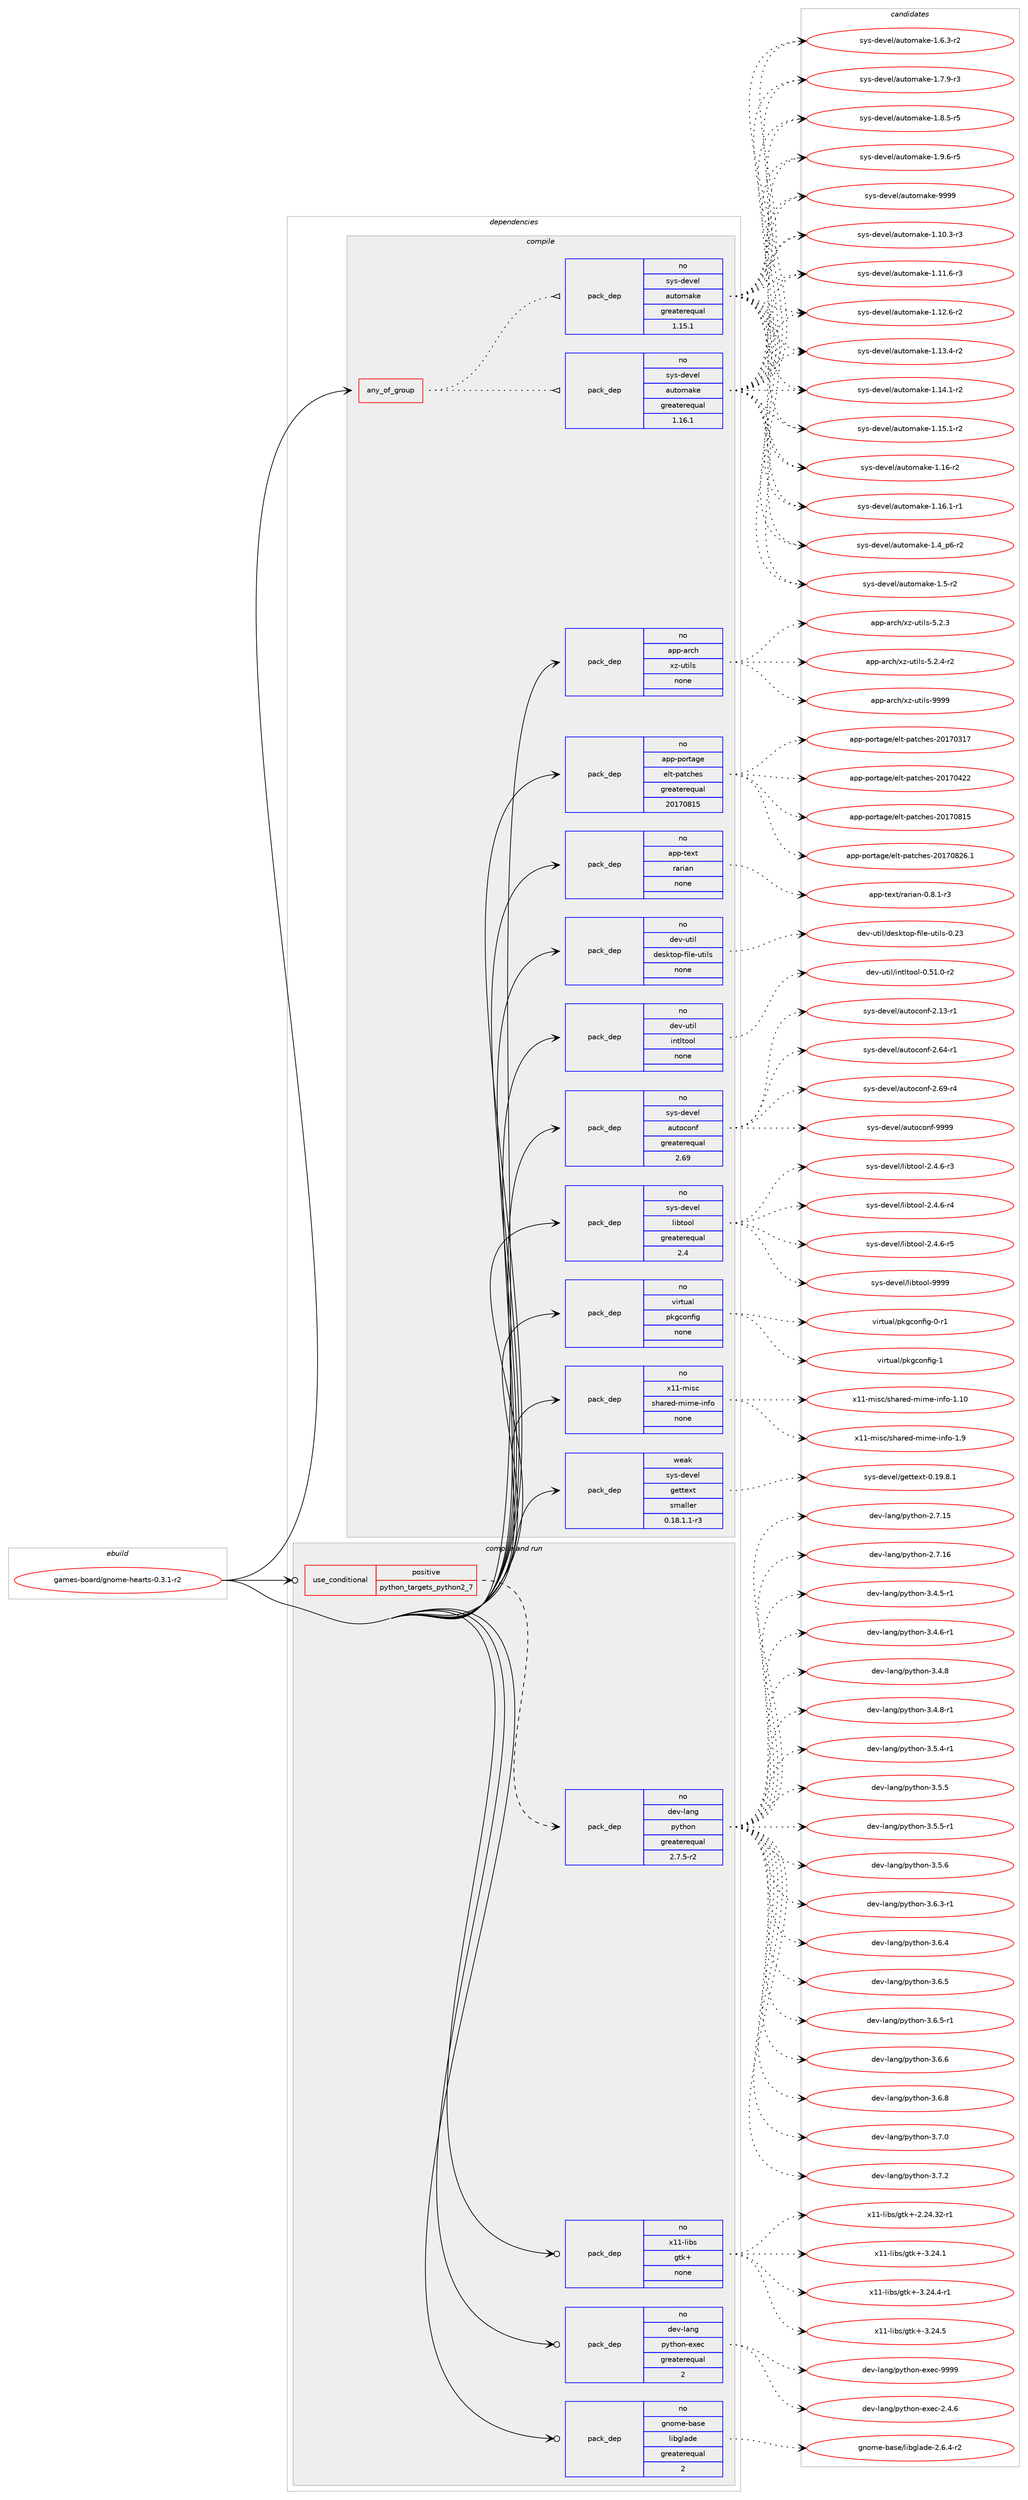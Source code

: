digraph prolog {

# *************
# Graph options
# *************

newrank=true;
concentrate=true;
compound=true;
graph [rankdir=LR,fontname=Helvetica,fontsize=10,ranksep=1.5];#, ranksep=2.5, nodesep=0.2];
edge  [arrowhead=vee];
node  [fontname=Helvetica,fontsize=10];

# **********
# The ebuild
# **********

subgraph cluster_leftcol {
color=gray;
rank=same;
label=<<i>ebuild</i>>;
id [label="games-board/gnome-hearts-0.3.1-r2", color=red, width=4, href="../games-board/gnome-hearts-0.3.1-r2.svg"];
}

# ****************
# The dependencies
# ****************

subgraph cluster_midcol {
color=gray;
label=<<i>dependencies</i>>;
subgraph cluster_compile {
fillcolor="#eeeeee";
style=filled;
label=<<i>compile</i>>;
subgraph any23229 {
dependency1554984 [label=<<TABLE BORDER="0" CELLBORDER="1" CELLSPACING="0" CELLPADDING="4"><TR><TD CELLPADDING="10">any_of_group</TD></TR></TABLE>>, shape=none, color=red];subgraph pack1105028 {
dependency1554985 [label=<<TABLE BORDER="0" CELLBORDER="1" CELLSPACING="0" CELLPADDING="4" WIDTH="220"><TR><TD ROWSPAN="6" CELLPADDING="30">pack_dep</TD></TR><TR><TD WIDTH="110">no</TD></TR><TR><TD>sys-devel</TD></TR><TR><TD>automake</TD></TR><TR><TD>greaterequal</TD></TR><TR><TD>1.16.1</TD></TR></TABLE>>, shape=none, color=blue];
}
dependency1554984:e -> dependency1554985:w [weight=20,style="dotted",arrowhead="oinv"];
subgraph pack1105029 {
dependency1554986 [label=<<TABLE BORDER="0" CELLBORDER="1" CELLSPACING="0" CELLPADDING="4" WIDTH="220"><TR><TD ROWSPAN="6" CELLPADDING="30">pack_dep</TD></TR><TR><TD WIDTH="110">no</TD></TR><TR><TD>sys-devel</TD></TR><TR><TD>automake</TD></TR><TR><TD>greaterequal</TD></TR><TR><TD>1.15.1</TD></TR></TABLE>>, shape=none, color=blue];
}
dependency1554984:e -> dependency1554986:w [weight=20,style="dotted",arrowhead="oinv"];
}
id:e -> dependency1554984:w [weight=20,style="solid",arrowhead="vee"];
subgraph pack1105030 {
dependency1554987 [label=<<TABLE BORDER="0" CELLBORDER="1" CELLSPACING="0" CELLPADDING="4" WIDTH="220"><TR><TD ROWSPAN="6" CELLPADDING="30">pack_dep</TD></TR><TR><TD WIDTH="110">no</TD></TR><TR><TD>app-arch</TD></TR><TR><TD>xz-utils</TD></TR><TR><TD>none</TD></TR><TR><TD></TD></TR></TABLE>>, shape=none, color=blue];
}
id:e -> dependency1554987:w [weight=20,style="solid",arrowhead="vee"];
subgraph pack1105031 {
dependency1554988 [label=<<TABLE BORDER="0" CELLBORDER="1" CELLSPACING="0" CELLPADDING="4" WIDTH="220"><TR><TD ROWSPAN="6" CELLPADDING="30">pack_dep</TD></TR><TR><TD WIDTH="110">no</TD></TR><TR><TD>app-portage</TD></TR><TR><TD>elt-patches</TD></TR><TR><TD>greaterequal</TD></TR><TR><TD>20170815</TD></TR></TABLE>>, shape=none, color=blue];
}
id:e -> dependency1554988:w [weight=20,style="solid",arrowhead="vee"];
subgraph pack1105032 {
dependency1554989 [label=<<TABLE BORDER="0" CELLBORDER="1" CELLSPACING="0" CELLPADDING="4" WIDTH="220"><TR><TD ROWSPAN="6" CELLPADDING="30">pack_dep</TD></TR><TR><TD WIDTH="110">no</TD></TR><TR><TD>app-text</TD></TR><TR><TD>rarian</TD></TR><TR><TD>none</TD></TR><TR><TD></TD></TR></TABLE>>, shape=none, color=blue];
}
id:e -> dependency1554989:w [weight=20,style="solid",arrowhead="vee"];
subgraph pack1105033 {
dependency1554990 [label=<<TABLE BORDER="0" CELLBORDER="1" CELLSPACING="0" CELLPADDING="4" WIDTH="220"><TR><TD ROWSPAN="6" CELLPADDING="30">pack_dep</TD></TR><TR><TD WIDTH="110">no</TD></TR><TR><TD>dev-util</TD></TR><TR><TD>desktop-file-utils</TD></TR><TR><TD>none</TD></TR><TR><TD></TD></TR></TABLE>>, shape=none, color=blue];
}
id:e -> dependency1554990:w [weight=20,style="solid",arrowhead="vee"];
subgraph pack1105034 {
dependency1554991 [label=<<TABLE BORDER="0" CELLBORDER="1" CELLSPACING="0" CELLPADDING="4" WIDTH="220"><TR><TD ROWSPAN="6" CELLPADDING="30">pack_dep</TD></TR><TR><TD WIDTH="110">no</TD></TR><TR><TD>dev-util</TD></TR><TR><TD>intltool</TD></TR><TR><TD>none</TD></TR><TR><TD></TD></TR></TABLE>>, shape=none, color=blue];
}
id:e -> dependency1554991:w [weight=20,style="solid",arrowhead="vee"];
subgraph pack1105035 {
dependency1554992 [label=<<TABLE BORDER="0" CELLBORDER="1" CELLSPACING="0" CELLPADDING="4" WIDTH="220"><TR><TD ROWSPAN="6" CELLPADDING="30">pack_dep</TD></TR><TR><TD WIDTH="110">no</TD></TR><TR><TD>sys-devel</TD></TR><TR><TD>autoconf</TD></TR><TR><TD>greaterequal</TD></TR><TR><TD>2.69</TD></TR></TABLE>>, shape=none, color=blue];
}
id:e -> dependency1554992:w [weight=20,style="solid",arrowhead="vee"];
subgraph pack1105036 {
dependency1554993 [label=<<TABLE BORDER="0" CELLBORDER="1" CELLSPACING="0" CELLPADDING="4" WIDTH="220"><TR><TD ROWSPAN="6" CELLPADDING="30">pack_dep</TD></TR><TR><TD WIDTH="110">no</TD></TR><TR><TD>sys-devel</TD></TR><TR><TD>libtool</TD></TR><TR><TD>greaterequal</TD></TR><TR><TD>2.4</TD></TR></TABLE>>, shape=none, color=blue];
}
id:e -> dependency1554993:w [weight=20,style="solid",arrowhead="vee"];
subgraph pack1105037 {
dependency1554994 [label=<<TABLE BORDER="0" CELLBORDER="1" CELLSPACING="0" CELLPADDING="4" WIDTH="220"><TR><TD ROWSPAN="6" CELLPADDING="30">pack_dep</TD></TR><TR><TD WIDTH="110">no</TD></TR><TR><TD>virtual</TD></TR><TR><TD>pkgconfig</TD></TR><TR><TD>none</TD></TR><TR><TD></TD></TR></TABLE>>, shape=none, color=blue];
}
id:e -> dependency1554994:w [weight=20,style="solid",arrowhead="vee"];
subgraph pack1105038 {
dependency1554995 [label=<<TABLE BORDER="0" CELLBORDER="1" CELLSPACING="0" CELLPADDING="4" WIDTH="220"><TR><TD ROWSPAN="6" CELLPADDING="30">pack_dep</TD></TR><TR><TD WIDTH="110">no</TD></TR><TR><TD>x11-misc</TD></TR><TR><TD>shared-mime-info</TD></TR><TR><TD>none</TD></TR><TR><TD></TD></TR></TABLE>>, shape=none, color=blue];
}
id:e -> dependency1554995:w [weight=20,style="solid",arrowhead="vee"];
subgraph pack1105039 {
dependency1554996 [label=<<TABLE BORDER="0" CELLBORDER="1" CELLSPACING="0" CELLPADDING="4" WIDTH="220"><TR><TD ROWSPAN="6" CELLPADDING="30">pack_dep</TD></TR><TR><TD WIDTH="110">weak</TD></TR><TR><TD>sys-devel</TD></TR><TR><TD>gettext</TD></TR><TR><TD>smaller</TD></TR><TR><TD>0.18.1.1-r3</TD></TR></TABLE>>, shape=none, color=blue];
}
id:e -> dependency1554996:w [weight=20,style="solid",arrowhead="vee"];
}
subgraph cluster_compileandrun {
fillcolor="#eeeeee";
style=filled;
label=<<i>compile and run</i>>;
subgraph cond426134 {
dependency1554997 [label=<<TABLE BORDER="0" CELLBORDER="1" CELLSPACING="0" CELLPADDING="4"><TR><TD ROWSPAN="3" CELLPADDING="10">use_conditional</TD></TR><TR><TD>positive</TD></TR><TR><TD>python_targets_python2_7</TD></TR></TABLE>>, shape=none, color=red];
subgraph pack1105040 {
dependency1554998 [label=<<TABLE BORDER="0" CELLBORDER="1" CELLSPACING="0" CELLPADDING="4" WIDTH="220"><TR><TD ROWSPAN="6" CELLPADDING="30">pack_dep</TD></TR><TR><TD WIDTH="110">no</TD></TR><TR><TD>dev-lang</TD></TR><TR><TD>python</TD></TR><TR><TD>greaterequal</TD></TR><TR><TD>2.7.5-r2</TD></TR></TABLE>>, shape=none, color=blue];
}
dependency1554997:e -> dependency1554998:w [weight=20,style="dashed",arrowhead="vee"];
}
id:e -> dependency1554997:w [weight=20,style="solid",arrowhead="odotvee"];
subgraph pack1105041 {
dependency1554999 [label=<<TABLE BORDER="0" CELLBORDER="1" CELLSPACING="0" CELLPADDING="4" WIDTH="220"><TR><TD ROWSPAN="6" CELLPADDING="30">pack_dep</TD></TR><TR><TD WIDTH="110">no</TD></TR><TR><TD>dev-lang</TD></TR><TR><TD>python-exec</TD></TR><TR><TD>greaterequal</TD></TR><TR><TD>2</TD></TR></TABLE>>, shape=none, color=blue];
}
id:e -> dependency1554999:w [weight=20,style="solid",arrowhead="odotvee"];
subgraph pack1105042 {
dependency1555000 [label=<<TABLE BORDER="0" CELLBORDER="1" CELLSPACING="0" CELLPADDING="4" WIDTH="220"><TR><TD ROWSPAN="6" CELLPADDING="30">pack_dep</TD></TR><TR><TD WIDTH="110">no</TD></TR><TR><TD>gnome-base</TD></TR><TR><TD>libglade</TD></TR><TR><TD>greaterequal</TD></TR><TR><TD>2</TD></TR></TABLE>>, shape=none, color=blue];
}
id:e -> dependency1555000:w [weight=20,style="solid",arrowhead="odotvee"];
subgraph pack1105043 {
dependency1555001 [label=<<TABLE BORDER="0" CELLBORDER="1" CELLSPACING="0" CELLPADDING="4" WIDTH="220"><TR><TD ROWSPAN="6" CELLPADDING="30">pack_dep</TD></TR><TR><TD WIDTH="110">no</TD></TR><TR><TD>x11-libs</TD></TR><TR><TD>gtk+</TD></TR><TR><TD>none</TD></TR><TR><TD></TD></TR></TABLE>>, shape=none, color=blue];
}
id:e -> dependency1555001:w [weight=20,style="solid",arrowhead="odotvee"];
}
subgraph cluster_run {
fillcolor="#eeeeee";
style=filled;
label=<<i>run</i>>;
}
}

# **************
# The candidates
# **************

subgraph cluster_choices {
rank=same;
color=gray;
label=<<i>candidates</i>>;

subgraph choice1105028 {
color=black;
nodesep=1;
choice11512111545100101118101108479711711611110997107101454946494846514511451 [label="sys-devel/automake-1.10.3-r3", color=red, width=4,href="../sys-devel/automake-1.10.3-r3.svg"];
choice11512111545100101118101108479711711611110997107101454946494946544511451 [label="sys-devel/automake-1.11.6-r3", color=red, width=4,href="../sys-devel/automake-1.11.6-r3.svg"];
choice11512111545100101118101108479711711611110997107101454946495046544511450 [label="sys-devel/automake-1.12.6-r2", color=red, width=4,href="../sys-devel/automake-1.12.6-r2.svg"];
choice11512111545100101118101108479711711611110997107101454946495146524511450 [label="sys-devel/automake-1.13.4-r2", color=red, width=4,href="../sys-devel/automake-1.13.4-r2.svg"];
choice11512111545100101118101108479711711611110997107101454946495246494511450 [label="sys-devel/automake-1.14.1-r2", color=red, width=4,href="../sys-devel/automake-1.14.1-r2.svg"];
choice11512111545100101118101108479711711611110997107101454946495346494511450 [label="sys-devel/automake-1.15.1-r2", color=red, width=4,href="../sys-devel/automake-1.15.1-r2.svg"];
choice1151211154510010111810110847971171161111099710710145494649544511450 [label="sys-devel/automake-1.16-r2", color=red, width=4,href="../sys-devel/automake-1.16-r2.svg"];
choice11512111545100101118101108479711711611110997107101454946495446494511449 [label="sys-devel/automake-1.16.1-r1", color=red, width=4,href="../sys-devel/automake-1.16.1-r1.svg"];
choice115121115451001011181011084797117116111109971071014549465295112544511450 [label="sys-devel/automake-1.4_p6-r2", color=red, width=4,href="../sys-devel/automake-1.4_p6-r2.svg"];
choice11512111545100101118101108479711711611110997107101454946534511450 [label="sys-devel/automake-1.5-r2", color=red, width=4,href="../sys-devel/automake-1.5-r2.svg"];
choice115121115451001011181011084797117116111109971071014549465446514511450 [label="sys-devel/automake-1.6.3-r2", color=red, width=4,href="../sys-devel/automake-1.6.3-r2.svg"];
choice115121115451001011181011084797117116111109971071014549465546574511451 [label="sys-devel/automake-1.7.9-r3", color=red, width=4,href="../sys-devel/automake-1.7.9-r3.svg"];
choice115121115451001011181011084797117116111109971071014549465646534511453 [label="sys-devel/automake-1.8.5-r5", color=red, width=4,href="../sys-devel/automake-1.8.5-r5.svg"];
choice115121115451001011181011084797117116111109971071014549465746544511453 [label="sys-devel/automake-1.9.6-r5", color=red, width=4,href="../sys-devel/automake-1.9.6-r5.svg"];
choice115121115451001011181011084797117116111109971071014557575757 [label="sys-devel/automake-9999", color=red, width=4,href="../sys-devel/automake-9999.svg"];
dependency1554985:e -> choice11512111545100101118101108479711711611110997107101454946494846514511451:w [style=dotted,weight="100"];
dependency1554985:e -> choice11512111545100101118101108479711711611110997107101454946494946544511451:w [style=dotted,weight="100"];
dependency1554985:e -> choice11512111545100101118101108479711711611110997107101454946495046544511450:w [style=dotted,weight="100"];
dependency1554985:e -> choice11512111545100101118101108479711711611110997107101454946495146524511450:w [style=dotted,weight="100"];
dependency1554985:e -> choice11512111545100101118101108479711711611110997107101454946495246494511450:w [style=dotted,weight="100"];
dependency1554985:e -> choice11512111545100101118101108479711711611110997107101454946495346494511450:w [style=dotted,weight="100"];
dependency1554985:e -> choice1151211154510010111810110847971171161111099710710145494649544511450:w [style=dotted,weight="100"];
dependency1554985:e -> choice11512111545100101118101108479711711611110997107101454946495446494511449:w [style=dotted,weight="100"];
dependency1554985:e -> choice115121115451001011181011084797117116111109971071014549465295112544511450:w [style=dotted,weight="100"];
dependency1554985:e -> choice11512111545100101118101108479711711611110997107101454946534511450:w [style=dotted,weight="100"];
dependency1554985:e -> choice115121115451001011181011084797117116111109971071014549465446514511450:w [style=dotted,weight="100"];
dependency1554985:e -> choice115121115451001011181011084797117116111109971071014549465546574511451:w [style=dotted,weight="100"];
dependency1554985:e -> choice115121115451001011181011084797117116111109971071014549465646534511453:w [style=dotted,weight="100"];
dependency1554985:e -> choice115121115451001011181011084797117116111109971071014549465746544511453:w [style=dotted,weight="100"];
dependency1554985:e -> choice115121115451001011181011084797117116111109971071014557575757:w [style=dotted,weight="100"];
}
subgraph choice1105029 {
color=black;
nodesep=1;
choice11512111545100101118101108479711711611110997107101454946494846514511451 [label="sys-devel/automake-1.10.3-r3", color=red, width=4,href="../sys-devel/automake-1.10.3-r3.svg"];
choice11512111545100101118101108479711711611110997107101454946494946544511451 [label="sys-devel/automake-1.11.6-r3", color=red, width=4,href="../sys-devel/automake-1.11.6-r3.svg"];
choice11512111545100101118101108479711711611110997107101454946495046544511450 [label="sys-devel/automake-1.12.6-r2", color=red, width=4,href="../sys-devel/automake-1.12.6-r2.svg"];
choice11512111545100101118101108479711711611110997107101454946495146524511450 [label="sys-devel/automake-1.13.4-r2", color=red, width=4,href="../sys-devel/automake-1.13.4-r2.svg"];
choice11512111545100101118101108479711711611110997107101454946495246494511450 [label="sys-devel/automake-1.14.1-r2", color=red, width=4,href="../sys-devel/automake-1.14.1-r2.svg"];
choice11512111545100101118101108479711711611110997107101454946495346494511450 [label="sys-devel/automake-1.15.1-r2", color=red, width=4,href="../sys-devel/automake-1.15.1-r2.svg"];
choice1151211154510010111810110847971171161111099710710145494649544511450 [label="sys-devel/automake-1.16-r2", color=red, width=4,href="../sys-devel/automake-1.16-r2.svg"];
choice11512111545100101118101108479711711611110997107101454946495446494511449 [label="sys-devel/automake-1.16.1-r1", color=red, width=4,href="../sys-devel/automake-1.16.1-r1.svg"];
choice115121115451001011181011084797117116111109971071014549465295112544511450 [label="sys-devel/automake-1.4_p6-r2", color=red, width=4,href="../sys-devel/automake-1.4_p6-r2.svg"];
choice11512111545100101118101108479711711611110997107101454946534511450 [label="sys-devel/automake-1.5-r2", color=red, width=4,href="../sys-devel/automake-1.5-r2.svg"];
choice115121115451001011181011084797117116111109971071014549465446514511450 [label="sys-devel/automake-1.6.3-r2", color=red, width=4,href="../sys-devel/automake-1.6.3-r2.svg"];
choice115121115451001011181011084797117116111109971071014549465546574511451 [label="sys-devel/automake-1.7.9-r3", color=red, width=4,href="../sys-devel/automake-1.7.9-r3.svg"];
choice115121115451001011181011084797117116111109971071014549465646534511453 [label="sys-devel/automake-1.8.5-r5", color=red, width=4,href="../sys-devel/automake-1.8.5-r5.svg"];
choice115121115451001011181011084797117116111109971071014549465746544511453 [label="sys-devel/automake-1.9.6-r5", color=red, width=4,href="../sys-devel/automake-1.9.6-r5.svg"];
choice115121115451001011181011084797117116111109971071014557575757 [label="sys-devel/automake-9999", color=red, width=4,href="../sys-devel/automake-9999.svg"];
dependency1554986:e -> choice11512111545100101118101108479711711611110997107101454946494846514511451:w [style=dotted,weight="100"];
dependency1554986:e -> choice11512111545100101118101108479711711611110997107101454946494946544511451:w [style=dotted,weight="100"];
dependency1554986:e -> choice11512111545100101118101108479711711611110997107101454946495046544511450:w [style=dotted,weight="100"];
dependency1554986:e -> choice11512111545100101118101108479711711611110997107101454946495146524511450:w [style=dotted,weight="100"];
dependency1554986:e -> choice11512111545100101118101108479711711611110997107101454946495246494511450:w [style=dotted,weight="100"];
dependency1554986:e -> choice11512111545100101118101108479711711611110997107101454946495346494511450:w [style=dotted,weight="100"];
dependency1554986:e -> choice1151211154510010111810110847971171161111099710710145494649544511450:w [style=dotted,weight="100"];
dependency1554986:e -> choice11512111545100101118101108479711711611110997107101454946495446494511449:w [style=dotted,weight="100"];
dependency1554986:e -> choice115121115451001011181011084797117116111109971071014549465295112544511450:w [style=dotted,weight="100"];
dependency1554986:e -> choice11512111545100101118101108479711711611110997107101454946534511450:w [style=dotted,weight="100"];
dependency1554986:e -> choice115121115451001011181011084797117116111109971071014549465446514511450:w [style=dotted,weight="100"];
dependency1554986:e -> choice115121115451001011181011084797117116111109971071014549465546574511451:w [style=dotted,weight="100"];
dependency1554986:e -> choice115121115451001011181011084797117116111109971071014549465646534511453:w [style=dotted,weight="100"];
dependency1554986:e -> choice115121115451001011181011084797117116111109971071014549465746544511453:w [style=dotted,weight="100"];
dependency1554986:e -> choice115121115451001011181011084797117116111109971071014557575757:w [style=dotted,weight="100"];
}
subgraph choice1105030 {
color=black;
nodesep=1;
choice971121124597114991044712012245117116105108115455346504651 [label="app-arch/xz-utils-5.2.3", color=red, width=4,href="../app-arch/xz-utils-5.2.3.svg"];
choice9711211245971149910447120122451171161051081154553465046524511450 [label="app-arch/xz-utils-5.2.4-r2", color=red, width=4,href="../app-arch/xz-utils-5.2.4-r2.svg"];
choice9711211245971149910447120122451171161051081154557575757 [label="app-arch/xz-utils-9999", color=red, width=4,href="../app-arch/xz-utils-9999.svg"];
dependency1554987:e -> choice971121124597114991044712012245117116105108115455346504651:w [style=dotted,weight="100"];
dependency1554987:e -> choice9711211245971149910447120122451171161051081154553465046524511450:w [style=dotted,weight="100"];
dependency1554987:e -> choice9711211245971149910447120122451171161051081154557575757:w [style=dotted,weight="100"];
}
subgraph choice1105031 {
color=black;
nodesep=1;
choice97112112451121111141169710310147101108116451129711699104101115455048495548514955 [label="app-portage/elt-patches-20170317", color=red, width=4,href="../app-portage/elt-patches-20170317.svg"];
choice97112112451121111141169710310147101108116451129711699104101115455048495548525050 [label="app-portage/elt-patches-20170422", color=red, width=4,href="../app-portage/elt-patches-20170422.svg"];
choice97112112451121111141169710310147101108116451129711699104101115455048495548564953 [label="app-portage/elt-patches-20170815", color=red, width=4,href="../app-portage/elt-patches-20170815.svg"];
choice971121124511211111411697103101471011081164511297116991041011154550484955485650544649 [label="app-portage/elt-patches-20170826.1", color=red, width=4,href="../app-portage/elt-patches-20170826.1.svg"];
dependency1554988:e -> choice97112112451121111141169710310147101108116451129711699104101115455048495548514955:w [style=dotted,weight="100"];
dependency1554988:e -> choice97112112451121111141169710310147101108116451129711699104101115455048495548525050:w [style=dotted,weight="100"];
dependency1554988:e -> choice97112112451121111141169710310147101108116451129711699104101115455048495548564953:w [style=dotted,weight="100"];
dependency1554988:e -> choice971121124511211111411697103101471011081164511297116991041011154550484955485650544649:w [style=dotted,weight="100"];
}
subgraph choice1105032 {
color=black;
nodesep=1;
choice97112112451161011201164711497114105971104548465646494511451 [label="app-text/rarian-0.8.1-r3", color=red, width=4,href="../app-text/rarian-0.8.1-r3.svg"];
dependency1554989:e -> choice97112112451161011201164711497114105971104548465646494511451:w [style=dotted,weight="100"];
}
subgraph choice1105033 {
color=black;
nodesep=1;
choice100101118451171161051084710010111510711611111245102105108101451171161051081154548465051 [label="dev-util/desktop-file-utils-0.23", color=red, width=4,href="../dev-util/desktop-file-utils-0.23.svg"];
dependency1554990:e -> choice100101118451171161051084710010111510711611111245102105108101451171161051081154548465051:w [style=dotted,weight="100"];
}
subgraph choice1105034 {
color=black;
nodesep=1;
choice1001011184511711610510847105110116108116111111108454846534946484511450 [label="dev-util/intltool-0.51.0-r2", color=red, width=4,href="../dev-util/intltool-0.51.0-r2.svg"];
dependency1554991:e -> choice1001011184511711610510847105110116108116111111108454846534946484511450:w [style=dotted,weight="100"];
}
subgraph choice1105035 {
color=black;
nodesep=1;
choice1151211154510010111810110847971171161119911111010245504649514511449 [label="sys-devel/autoconf-2.13-r1", color=red, width=4,href="../sys-devel/autoconf-2.13-r1.svg"];
choice1151211154510010111810110847971171161119911111010245504654524511449 [label="sys-devel/autoconf-2.64-r1", color=red, width=4,href="../sys-devel/autoconf-2.64-r1.svg"];
choice1151211154510010111810110847971171161119911111010245504654574511452 [label="sys-devel/autoconf-2.69-r4", color=red, width=4,href="../sys-devel/autoconf-2.69-r4.svg"];
choice115121115451001011181011084797117116111991111101024557575757 [label="sys-devel/autoconf-9999", color=red, width=4,href="../sys-devel/autoconf-9999.svg"];
dependency1554992:e -> choice1151211154510010111810110847971171161119911111010245504649514511449:w [style=dotted,weight="100"];
dependency1554992:e -> choice1151211154510010111810110847971171161119911111010245504654524511449:w [style=dotted,weight="100"];
dependency1554992:e -> choice1151211154510010111810110847971171161119911111010245504654574511452:w [style=dotted,weight="100"];
dependency1554992:e -> choice115121115451001011181011084797117116111991111101024557575757:w [style=dotted,weight="100"];
}
subgraph choice1105036 {
color=black;
nodesep=1;
choice1151211154510010111810110847108105981161111111084550465246544511451 [label="sys-devel/libtool-2.4.6-r3", color=red, width=4,href="../sys-devel/libtool-2.4.6-r3.svg"];
choice1151211154510010111810110847108105981161111111084550465246544511452 [label="sys-devel/libtool-2.4.6-r4", color=red, width=4,href="../sys-devel/libtool-2.4.6-r4.svg"];
choice1151211154510010111810110847108105981161111111084550465246544511453 [label="sys-devel/libtool-2.4.6-r5", color=red, width=4,href="../sys-devel/libtool-2.4.6-r5.svg"];
choice1151211154510010111810110847108105981161111111084557575757 [label="sys-devel/libtool-9999", color=red, width=4,href="../sys-devel/libtool-9999.svg"];
dependency1554993:e -> choice1151211154510010111810110847108105981161111111084550465246544511451:w [style=dotted,weight="100"];
dependency1554993:e -> choice1151211154510010111810110847108105981161111111084550465246544511452:w [style=dotted,weight="100"];
dependency1554993:e -> choice1151211154510010111810110847108105981161111111084550465246544511453:w [style=dotted,weight="100"];
dependency1554993:e -> choice1151211154510010111810110847108105981161111111084557575757:w [style=dotted,weight="100"];
}
subgraph choice1105037 {
color=black;
nodesep=1;
choice11810511411611797108471121071039911111010210510345484511449 [label="virtual/pkgconfig-0-r1", color=red, width=4,href="../virtual/pkgconfig-0-r1.svg"];
choice1181051141161179710847112107103991111101021051034549 [label="virtual/pkgconfig-1", color=red, width=4,href="../virtual/pkgconfig-1.svg"];
dependency1554994:e -> choice11810511411611797108471121071039911111010210510345484511449:w [style=dotted,weight="100"];
dependency1554994:e -> choice1181051141161179710847112107103991111101021051034549:w [style=dotted,weight="100"];
}
subgraph choice1105038 {
color=black;
nodesep=1;
choice12049494510910511599471151049711410110045109105109101451051101021114549464948 [label="x11-misc/shared-mime-info-1.10", color=red, width=4,href="../x11-misc/shared-mime-info-1.10.svg"];
choice120494945109105115994711510497114101100451091051091014510511010211145494657 [label="x11-misc/shared-mime-info-1.9", color=red, width=4,href="../x11-misc/shared-mime-info-1.9.svg"];
dependency1554995:e -> choice12049494510910511599471151049711410110045109105109101451051101021114549464948:w [style=dotted,weight="100"];
dependency1554995:e -> choice120494945109105115994711510497114101100451091051091014510511010211145494657:w [style=dotted,weight="100"];
}
subgraph choice1105039 {
color=black;
nodesep=1;
choice1151211154510010111810110847103101116116101120116454846495746564649 [label="sys-devel/gettext-0.19.8.1", color=red, width=4,href="../sys-devel/gettext-0.19.8.1.svg"];
dependency1554996:e -> choice1151211154510010111810110847103101116116101120116454846495746564649:w [style=dotted,weight="100"];
}
subgraph choice1105040 {
color=black;
nodesep=1;
choice10010111845108971101034711212111610411111045504655464953 [label="dev-lang/python-2.7.15", color=red, width=4,href="../dev-lang/python-2.7.15.svg"];
choice10010111845108971101034711212111610411111045504655464954 [label="dev-lang/python-2.7.16", color=red, width=4,href="../dev-lang/python-2.7.16.svg"];
choice1001011184510897110103471121211161041111104551465246534511449 [label="dev-lang/python-3.4.5-r1", color=red, width=4,href="../dev-lang/python-3.4.5-r1.svg"];
choice1001011184510897110103471121211161041111104551465246544511449 [label="dev-lang/python-3.4.6-r1", color=red, width=4,href="../dev-lang/python-3.4.6-r1.svg"];
choice100101118451089711010347112121116104111110455146524656 [label="dev-lang/python-3.4.8", color=red, width=4,href="../dev-lang/python-3.4.8.svg"];
choice1001011184510897110103471121211161041111104551465246564511449 [label="dev-lang/python-3.4.8-r1", color=red, width=4,href="../dev-lang/python-3.4.8-r1.svg"];
choice1001011184510897110103471121211161041111104551465346524511449 [label="dev-lang/python-3.5.4-r1", color=red, width=4,href="../dev-lang/python-3.5.4-r1.svg"];
choice100101118451089711010347112121116104111110455146534653 [label="dev-lang/python-3.5.5", color=red, width=4,href="../dev-lang/python-3.5.5.svg"];
choice1001011184510897110103471121211161041111104551465346534511449 [label="dev-lang/python-3.5.5-r1", color=red, width=4,href="../dev-lang/python-3.5.5-r1.svg"];
choice100101118451089711010347112121116104111110455146534654 [label="dev-lang/python-3.5.6", color=red, width=4,href="../dev-lang/python-3.5.6.svg"];
choice1001011184510897110103471121211161041111104551465446514511449 [label="dev-lang/python-3.6.3-r1", color=red, width=4,href="../dev-lang/python-3.6.3-r1.svg"];
choice100101118451089711010347112121116104111110455146544652 [label="dev-lang/python-3.6.4", color=red, width=4,href="../dev-lang/python-3.6.4.svg"];
choice100101118451089711010347112121116104111110455146544653 [label="dev-lang/python-3.6.5", color=red, width=4,href="../dev-lang/python-3.6.5.svg"];
choice1001011184510897110103471121211161041111104551465446534511449 [label="dev-lang/python-3.6.5-r1", color=red, width=4,href="../dev-lang/python-3.6.5-r1.svg"];
choice100101118451089711010347112121116104111110455146544654 [label="dev-lang/python-3.6.6", color=red, width=4,href="../dev-lang/python-3.6.6.svg"];
choice100101118451089711010347112121116104111110455146544656 [label="dev-lang/python-3.6.8", color=red, width=4,href="../dev-lang/python-3.6.8.svg"];
choice100101118451089711010347112121116104111110455146554648 [label="dev-lang/python-3.7.0", color=red, width=4,href="../dev-lang/python-3.7.0.svg"];
choice100101118451089711010347112121116104111110455146554650 [label="dev-lang/python-3.7.2", color=red, width=4,href="../dev-lang/python-3.7.2.svg"];
dependency1554998:e -> choice10010111845108971101034711212111610411111045504655464953:w [style=dotted,weight="100"];
dependency1554998:e -> choice10010111845108971101034711212111610411111045504655464954:w [style=dotted,weight="100"];
dependency1554998:e -> choice1001011184510897110103471121211161041111104551465246534511449:w [style=dotted,weight="100"];
dependency1554998:e -> choice1001011184510897110103471121211161041111104551465246544511449:w [style=dotted,weight="100"];
dependency1554998:e -> choice100101118451089711010347112121116104111110455146524656:w [style=dotted,weight="100"];
dependency1554998:e -> choice1001011184510897110103471121211161041111104551465246564511449:w [style=dotted,weight="100"];
dependency1554998:e -> choice1001011184510897110103471121211161041111104551465346524511449:w [style=dotted,weight="100"];
dependency1554998:e -> choice100101118451089711010347112121116104111110455146534653:w [style=dotted,weight="100"];
dependency1554998:e -> choice1001011184510897110103471121211161041111104551465346534511449:w [style=dotted,weight="100"];
dependency1554998:e -> choice100101118451089711010347112121116104111110455146534654:w [style=dotted,weight="100"];
dependency1554998:e -> choice1001011184510897110103471121211161041111104551465446514511449:w [style=dotted,weight="100"];
dependency1554998:e -> choice100101118451089711010347112121116104111110455146544652:w [style=dotted,weight="100"];
dependency1554998:e -> choice100101118451089711010347112121116104111110455146544653:w [style=dotted,weight="100"];
dependency1554998:e -> choice1001011184510897110103471121211161041111104551465446534511449:w [style=dotted,weight="100"];
dependency1554998:e -> choice100101118451089711010347112121116104111110455146544654:w [style=dotted,weight="100"];
dependency1554998:e -> choice100101118451089711010347112121116104111110455146544656:w [style=dotted,weight="100"];
dependency1554998:e -> choice100101118451089711010347112121116104111110455146554648:w [style=dotted,weight="100"];
dependency1554998:e -> choice100101118451089711010347112121116104111110455146554650:w [style=dotted,weight="100"];
}
subgraph choice1105041 {
color=black;
nodesep=1;
choice1001011184510897110103471121211161041111104510112010199455046524654 [label="dev-lang/python-exec-2.4.6", color=red, width=4,href="../dev-lang/python-exec-2.4.6.svg"];
choice10010111845108971101034711212111610411111045101120101994557575757 [label="dev-lang/python-exec-9999", color=red, width=4,href="../dev-lang/python-exec-9999.svg"];
dependency1554999:e -> choice1001011184510897110103471121211161041111104510112010199455046524654:w [style=dotted,weight="100"];
dependency1554999:e -> choice10010111845108971101034711212111610411111045101120101994557575757:w [style=dotted,weight="100"];
}
subgraph choice1105042 {
color=black;
nodesep=1;
choice1031101111091014598971151014710810598103108971001014550465446524511450 [label="gnome-base/libglade-2.6.4-r2", color=red, width=4,href="../gnome-base/libglade-2.6.4-r2.svg"];
dependency1555000:e -> choice1031101111091014598971151014710810598103108971001014550465446524511450:w [style=dotted,weight="100"];
}
subgraph choice1105043 {
color=black;
nodesep=1;
choice12049494510810598115471031161074345504650524651504511449 [label="x11-libs/gtk+-2.24.32-r1", color=red, width=4,href="../x11-libs/gtk+-2.24.32-r1.svg"];
choice12049494510810598115471031161074345514650524649 [label="x11-libs/gtk+-3.24.1", color=red, width=4,href="../x11-libs/gtk+-3.24.1.svg"];
choice120494945108105981154710311610743455146505246524511449 [label="x11-libs/gtk+-3.24.4-r1", color=red, width=4,href="../x11-libs/gtk+-3.24.4-r1.svg"];
choice12049494510810598115471031161074345514650524653 [label="x11-libs/gtk+-3.24.5", color=red, width=4,href="../x11-libs/gtk+-3.24.5.svg"];
dependency1555001:e -> choice12049494510810598115471031161074345504650524651504511449:w [style=dotted,weight="100"];
dependency1555001:e -> choice12049494510810598115471031161074345514650524649:w [style=dotted,weight="100"];
dependency1555001:e -> choice120494945108105981154710311610743455146505246524511449:w [style=dotted,weight="100"];
dependency1555001:e -> choice12049494510810598115471031161074345514650524653:w [style=dotted,weight="100"];
}
}

}
